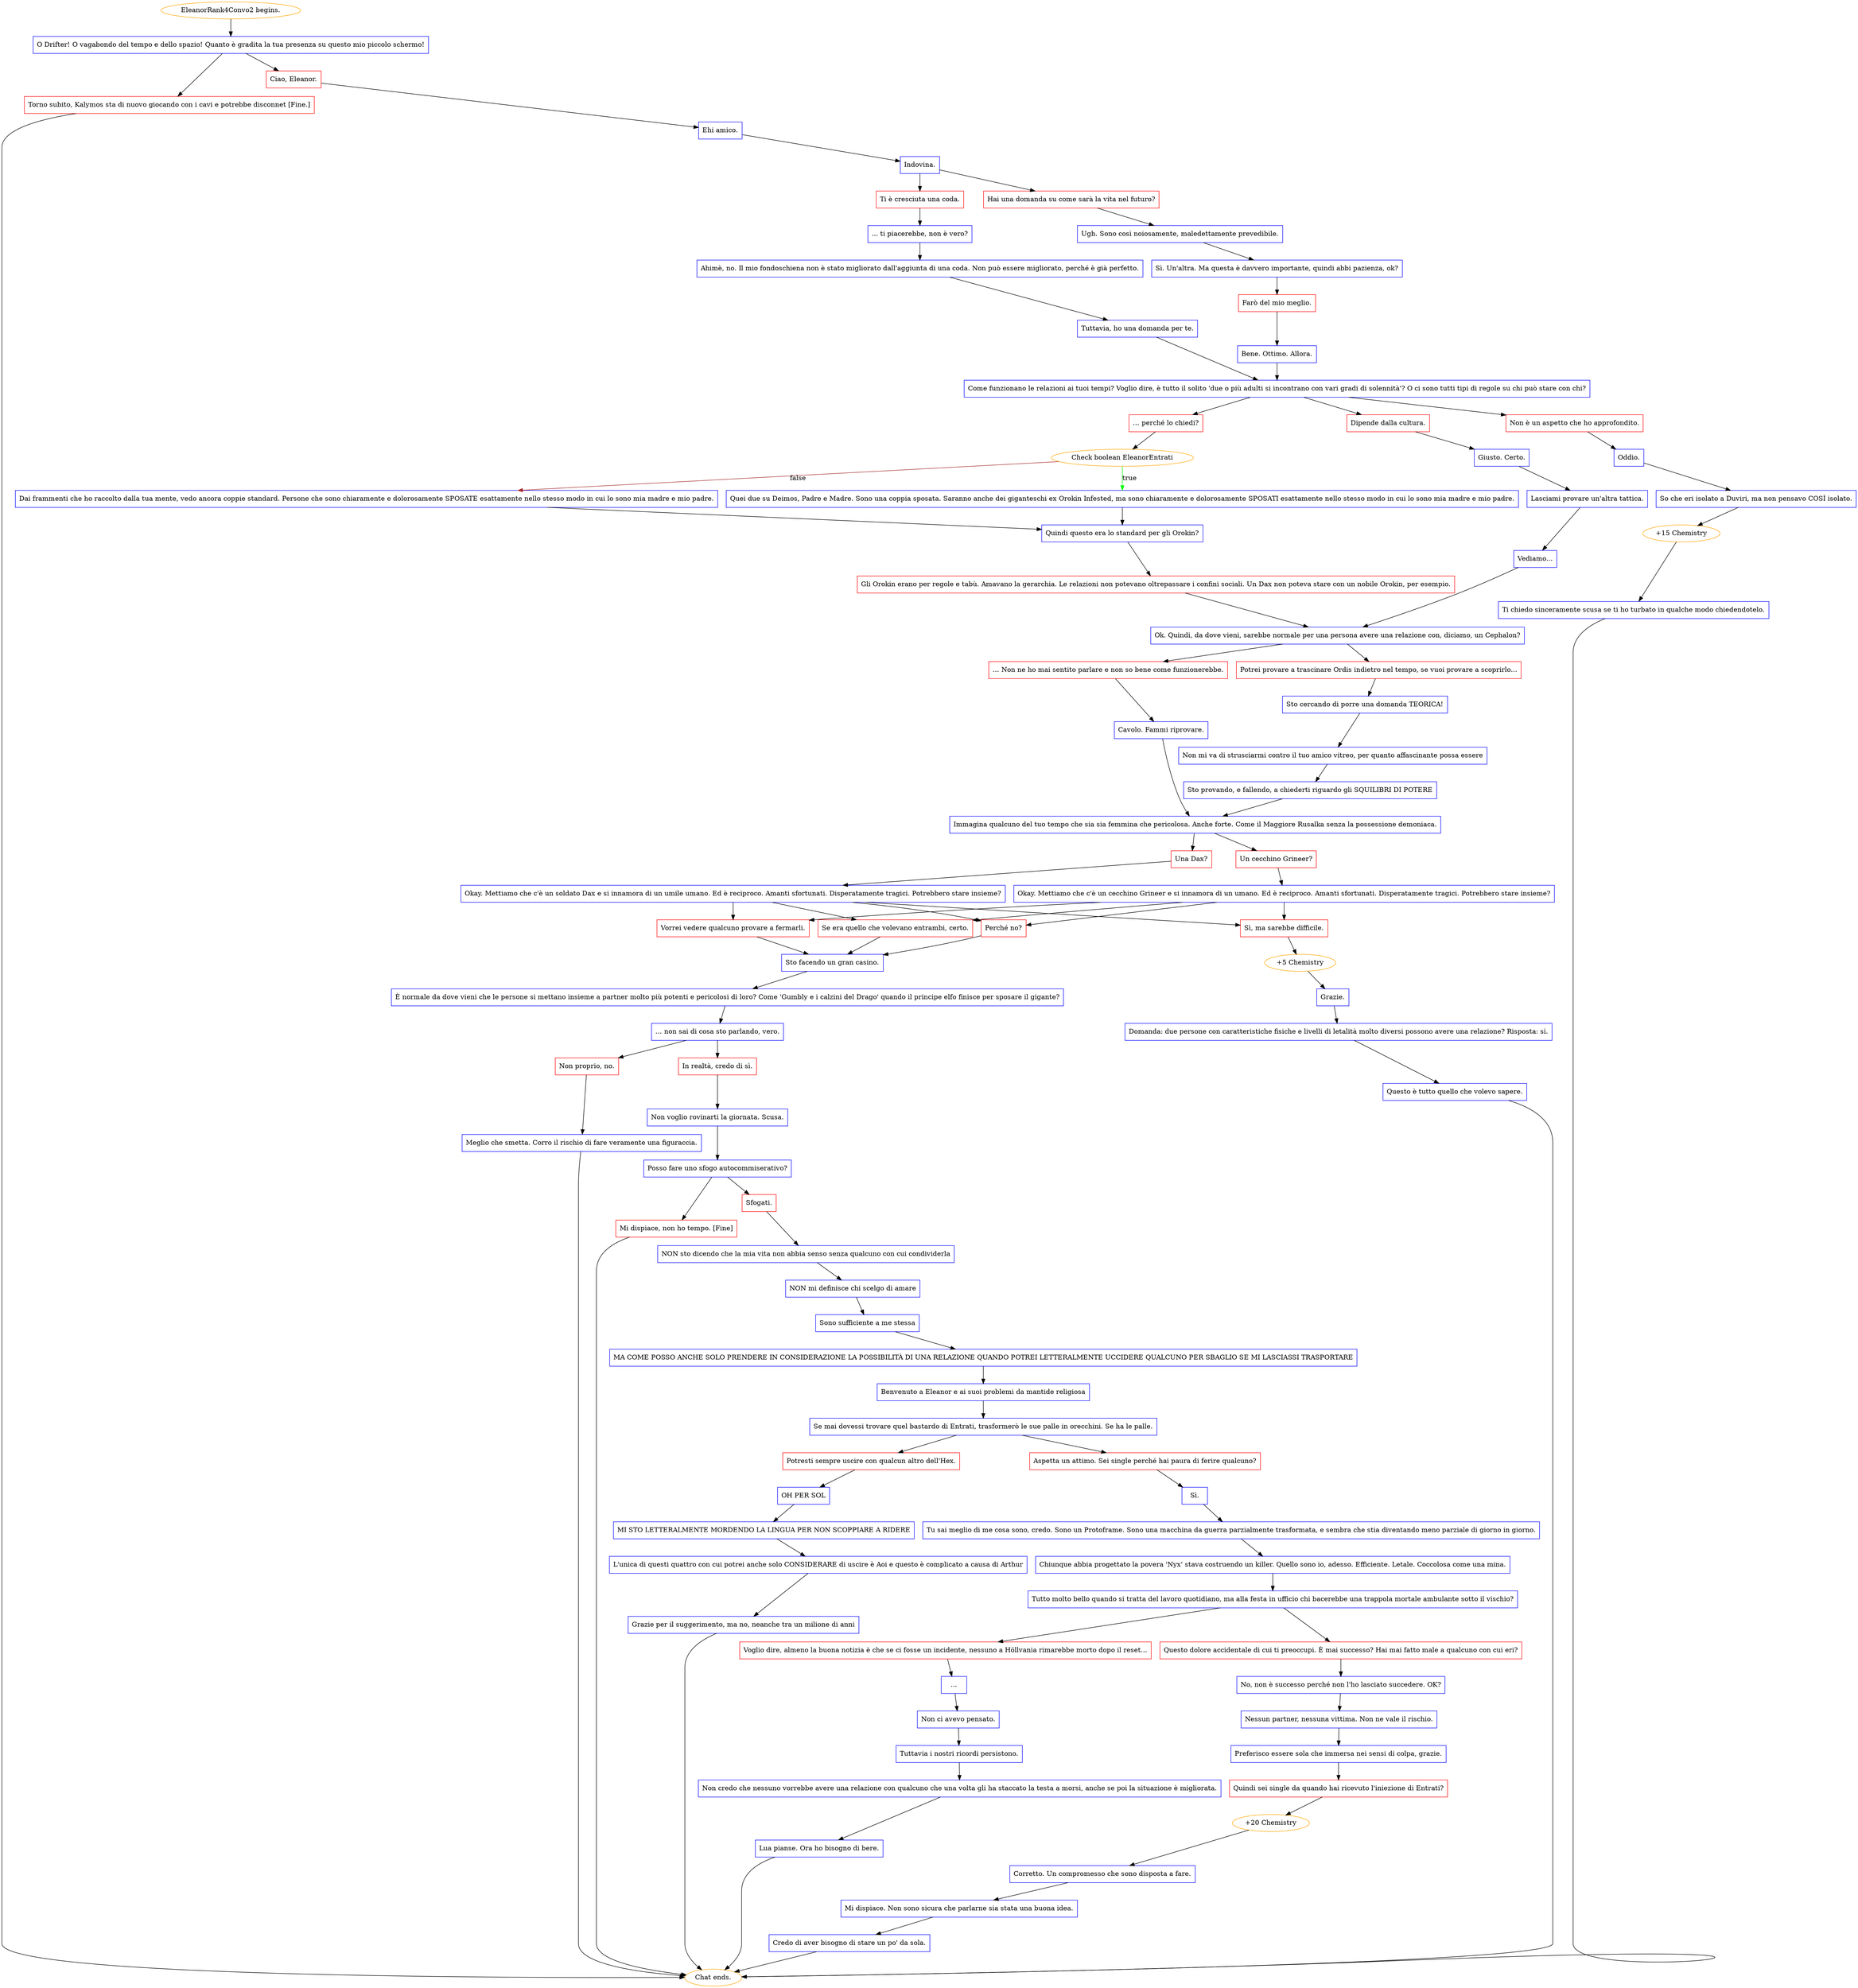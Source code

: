 digraph {
	"EleanorRank4Convo2 begins." [color=orange];
		"EleanorRank4Convo2 begins." -> j2662520927;
	j2662520927 [label="O Drifter! O vagabondo del tempo e dello spazio! Quanto è gradita la tua presenza su questo mio piccolo schermo!",shape=box,color=blue];
		j2662520927 -> j2322070546;
		j2662520927 -> j4036722784;
	j2322070546 [label="Ciao, Eleanor.",shape=box,color=red];
		j2322070546 -> j1704364340;
	j4036722784 [label="Torno subito, Kalymos sta di nuovo giocando con i cavi e potrebbe disconnet [Fine.]",shape=box,color=red];
		j4036722784 -> "Chat ends.";
	j1704364340 [label="Ehi amico.",shape=box,color=blue];
		j1704364340 -> j2017944510;
	"Chat ends." [color=orange];
	j2017944510 [label="Indovina.",shape=box,color=blue];
		j2017944510 -> j3909508265;
		j2017944510 -> j1242896542;
	j3909508265 [label="Hai una domanda su come sarà la vita nel futuro?",shape=box,color=red];
		j3909508265 -> j3116054788;
	j1242896542 [label="Ti è cresciuta una coda.",shape=box,color=red];
		j1242896542 -> j937119902;
	j3116054788 [label="Ugh. Sono così noiosamente, maledettamente prevedibile.",shape=box,color=blue];
		j3116054788 -> j2352501999;
	j937119902 [label="... ti piacerebbe, non è vero?",shape=box,color=blue];
		j937119902 -> j500980804;
	j2352501999 [label="Sì. Un'altra. Ma questa è davvero importante, quindi abbi pazienza, ok?",shape=box,color=blue];
		j2352501999 -> j2322434505;
	j500980804 [label="Ahimè, no. Il mio fondoschiena non è stato migliorato dall'aggiunta di una coda. Non può essere migliorato, perché è già perfetto.",shape=box,color=blue];
		j500980804 -> j410809271;
	j2322434505 [label="Farò del mio meglio.",shape=box,color=red];
		j2322434505 -> j2361111080;
	j410809271 [label="Tuttavia, ho una domanda per te.",shape=box,color=blue];
		j410809271 -> j728750444;
	j2361111080 [label="Bene. Ottimo. Allora.",shape=box,color=blue];
		j2361111080 -> j728750444;
	j728750444 [label="Come funzionano le relazioni ai tuoi tempi? Voglio dire, è tutto il solito 'due o più adulti si incontrano con vari gradi di solennità'? O ci sono tutti tipi di regole su chi può stare con chi?",shape=box,color=blue];
		j728750444 -> j3867825110;
		j728750444 -> j3469931772;
		j728750444 -> j1293866760;
	j3867825110 [label="Non è un aspetto che ho approfondito.",shape=box,color=red];
		j3867825110 -> j1819663909;
	j3469931772 [label="Dipende dalla cultura.",shape=box,color=red];
		j3469931772 -> j3334977924;
	j1293866760 [label="… perché lo chiedi?",shape=box,color=red];
		j1293866760 -> j614221672;
	j1819663909 [label="Oddio.",shape=box,color=blue];
		j1819663909 -> j2896117198;
	j3334977924 [label="Giusto. Certo.",shape=box,color=blue];
		j3334977924 -> j2273118452;
	j614221672 [label="Check boolean EleanorEntrati",color=orange];
		j614221672 -> j2198361766 [label=true,color=green];
		j614221672 -> j3615439893 [label=false,color=brown];
	j2896117198 [label="So che eri isolato a Duviri, ma non pensavo COSÌ isolato.",shape=box,color=blue];
		j2896117198 -> j657094657;
	j2273118452 [label="Lasciami provare un'altra tattica.",shape=box,color=blue];
		j2273118452 -> j316476302;
	j2198361766 [label="Quei due su Deimos, Padre e Madre. Sono una coppia sposata. Saranno anche dei giganteschi ex Orokin Infested, ma sono chiaramente e dolorosamente SPOSATI esattamente nello stesso modo in cui lo sono mia madre e mio padre.",shape=box,color=blue];
		j2198361766 -> j39374122;
	j3615439893 [label="Dai frammenti che ho raccolto dalla tua mente, vedo ancora coppie standard. Persone che sono chiaramente e dolorosamente SPOSATE esattamente nello stesso modo in cui lo sono mia madre e mio padre.",shape=box,color=blue];
		j3615439893 -> j39374122;
	j657094657 [label="+15 Chemistry",color=orange];
		j657094657 -> j2895551771;
	j316476302 [label="Vediamo...",shape=box,color=blue];
		j316476302 -> j4253358150;
	j39374122 [label="Quindi questo era lo standard per gli Orokin?",shape=box,color=blue];
		j39374122 -> j3821269683;
	j2895551771 [label="Ti chiedo sinceramente scusa se ti ho turbato in qualche modo chiedendotelo.",shape=box,color=blue];
		j2895551771 -> "Chat ends.";
	j4253358150 [label="Ok. Quindi, da dove vieni, sarebbe normale per una persona avere una relazione con, diciamo, un Cephalon?",shape=box,color=blue];
		j4253358150 -> j129074768;
		j4253358150 -> j2573629557;
	j3821269683 [label="Gli Orokin erano per regole e tabù. Amavano la gerarchia. Le relazioni non potevano oltrepassare i confini sociali. Un Dax non poteva stare con un nobile Orokin, per esempio.",shape=box,color=red];
		j3821269683 -> j4253358150;
	j129074768 [label="Potrei provare a trascinare Ordis indietro nel tempo, se vuoi provare a scoprirlo...",shape=box,color=red];
		j129074768 -> j2484160370;
	j2573629557 [label="… Non ne ho mai sentito parlare e non so bene come funzionerebbe.",shape=box,color=red];
		j2573629557 -> j2870638624;
	j2484160370 [label="Sto cercando di porre una domanda TEORICA!",shape=box,color=blue];
		j2484160370 -> j3334522457;
	j2870638624 [label="Cavolo. Fammi riprovare.",shape=box,color=blue];
		j2870638624 -> j2683214599;
	j3334522457 [label="Non mi va di strusciarmi contro il tuo amico vitreo, per quanto affascinante possa essere",shape=box,color=blue];
		j3334522457 -> j4073835407;
	j2683214599 [label="Immagina qualcuno del tuo tempo che sia sia femmina che pericolosa. Anche forte. Come il Maggiore Rusalka senza la possessione demoniaca.",shape=box,color=blue];
		j2683214599 -> j984873371;
		j2683214599 -> j1667040877;
	j4073835407 [label="Sto provando, e fallendo, a chiederti riguardo gli SQUILIBRI DI POTERE",shape=box,color=blue];
		j4073835407 -> j2683214599;
	j984873371 [label="Un cecchino Grineer?",shape=box,color=red];
		j984873371 -> j1473516861;
	j1667040877 [label="Una Dax?",shape=box,color=red];
		j1667040877 -> j445979126;
	j1473516861 [label="Okay. Mettiamo che c'è un cecchino Grineer e si innamora di un umano. Ed è reciproco. Amanti sfortunati. Disperatamente tragici. Potrebbero stare insieme?",shape=box,color=blue];
		j1473516861 -> j294709515;
		j1473516861 -> j1756702917;
		j1473516861 -> j391291837;
		j1473516861 -> j3604473825;
	j445979126 [label="Okay. Mettiamo che c'è un soldato Dax e si innamora di un umile umano. Ed è reciproco. Amanti sfortunati. Disperatamente tragici. Potrebbero stare insieme?",shape=box,color=blue];
		j445979126 -> j294709515;
		j445979126 -> j1756702917;
		j445979126 -> j391291837;
		j445979126 -> j3604473825;
	j294709515 [label="Se era quello che volevano entrambi, certo.",shape=box,color=red];
		j294709515 -> j3197097585;
	j1756702917 [label="Perché no?",shape=box,color=red];
		j1756702917 -> j3197097585;
	j391291837 [label="Vorrei vedere qualcuno provare a fermarli.",shape=box,color=red];
		j391291837 -> j3197097585;
	j3604473825 [label="Sì, ma sarebbe difficile.",shape=box,color=red];
		j3604473825 -> j990391317;
	j3197097585 [label="Sto facendo un gran casino.",shape=box,color=blue];
		j3197097585 -> j3105942997;
	j990391317 [label="+5 Chemistry",color=orange];
		j990391317 -> j4111265353;
	j3105942997 [label="È normale da dove vieni che le persone si mettano insieme a partner molto più potenti e pericolosi di loro? Come 'Gumbly e i calzini del Drago' quando il principe elfo finisce per sposare il gigante?",shape=box,color=blue];
		j3105942997 -> j1435733815;
	j4111265353 [label="Grazie.",shape=box,color=blue];
		j4111265353 -> j1186218925;
	j1435733815 [label="… non sai di cosa sto parlando, vero.",shape=box,color=blue];
		j1435733815 -> j3622560529;
		j1435733815 -> j476838066;
	j1186218925 [label="Domanda: due persone con caratteristiche fisiche e livelli di letalità molto diversi possono avere una relazione? Risposta: sì.",shape=box,color=blue];
		j1186218925 -> j3123902733;
	j3622560529 [label="In realtà, credo di sì.",shape=box,color=red];
		j3622560529 -> j3292825733;
	j476838066 [label="Non proprio, no.",shape=box,color=red];
		j476838066 -> j4212743845;
	j3123902733 [label="Questo è tutto quello che volevo sapere.",shape=box,color=blue];
		j3123902733 -> "Chat ends.";
	j3292825733 [label="Non voglio rovinarti la giornata. Scusa.",shape=box,color=blue];
		j3292825733 -> j600987517;
	j4212743845 [label="Meglio che smetta. Corro il rischio di fare veramente una figuraccia.",shape=box,color=blue];
		j4212743845 -> "Chat ends.";
	j600987517 [label="Posso fare uno sfogo autocommiserativo?",shape=box,color=blue];
		j600987517 -> j1673175363;
		j600987517 -> j246815070;
	j1673175363 [label="Sfogati.",shape=box,color=red];
		j1673175363 -> j1579674597;
	j246815070 [label="Mi dispiace, non ho tempo. [Fine]",shape=box,color=red];
		j246815070 -> "Chat ends.";
	j1579674597 [label="NON sto dicendo che la mia vita non abbia senso senza qualcuno con cui condividerla",shape=box,color=blue];
		j1579674597 -> j1416396628;
	j1416396628 [label="NON mi definisce chi scelgo di amare",shape=box,color=blue];
		j1416396628 -> j1535161038;
	j1535161038 [label="Sono sufficiente a me stessa",shape=box,color=blue];
		j1535161038 -> j881177171;
	j881177171 [label="MA COME POSSO ANCHE SOLO PRENDERE IN CONSIDERAZIONE LA POSSIBILITÀ DI UNA RELAZIONE QUANDO POTREI LETTERALMENTE UCCIDERE QUALCUNO PER SBAGLIO SE MI LASCIASSI TRASPORTARE",shape=box,color=blue];
		j881177171 -> j2363606239;
	j2363606239 [label="Benvenuto a Eleanor e ai suoi problemi da mantide religiosa",shape=box,color=blue];
		j2363606239 -> j1985828559;
	j1985828559 [label="Se mai dovessi trovare quel bastardo di Entrati, trasformerò le sue palle in orecchini. Se ha le palle.",shape=box,color=blue];
		j1985828559 -> j3528326716;
		j1985828559 -> j1525991118;
	j3528326716 [label="Potresti sempre uscire con qualcun altro dell'Hex.",shape=box,color=red];
		j3528326716 -> j26330412;
	j1525991118 [label="Aspetta un attimo. Sei single perché hai paura di ferire qualcuno?",shape=box,color=red];
		j1525991118 -> j516892323;
	j26330412 [label="OH PER SOL",shape=box,color=blue];
		j26330412 -> j2741474987;
	j516892323 [label="Sì.",shape=box,color=blue];
		j516892323 -> j458080183;
	j2741474987 [label="MI STO LETTERALMENTE MORDENDO LA LINGUA PER NON SCOPPIARE A RIDERE",shape=box,color=blue];
		j2741474987 -> j1443470330;
	j458080183 [label="Tu sai meglio di me cosa sono, credo. Sono un Protoframe. Sono una macchina da guerra parzialmente trasformata, e sembra che stia diventando meno parziale di giorno in giorno.",shape=box,color=blue];
		j458080183 -> j4264199797;
	j1443470330 [label="L'unica di questi quattro con cui potrei anche solo CONSIDERARE di uscire è Aoi e questo è complicato a causa di Arthur",shape=box,color=blue];
		j1443470330 -> j2477563374;
	j4264199797 [label="Chiunque abbia progettato la povera 'Nyx' stava costruendo un killer. Quello sono io, adesso. Efficiente. Letale. Coccolosa come una mina.",shape=box,color=blue];
		j4264199797 -> j548616508;
	j2477563374 [label="Grazie per il suggerimento, ma no, neanche tra un milione di anni",shape=box,color=blue];
		j2477563374 -> "Chat ends.";
	j548616508 [label="Tutto molto bello quando si tratta del lavoro quotidiano, ma alla festa in ufficio chi bacerebbe una trappola mortale ambulante sotto il vischio?",shape=box,color=blue];
		j548616508 -> j3698644047;
		j548616508 -> j1381287733;
	j3698644047 [label="Questo dolore accidentale di cui ti preoccupi. È mai successo? Hai mai fatto male a qualcuno con cui eri?",shape=box,color=red];
		j3698644047 -> j215244573;
	j1381287733 [label="Voglio dire, almeno la buona notizia è che se ci fosse un incidente, nessuno a Höllvania rimarebbe morto dopo il reset...",shape=box,color=red];
		j1381287733 -> j1655742972;
	j215244573 [label="No, non è successo perché non l'ho lasciato succedere. OK?",shape=box,color=blue];
		j215244573 -> j3997477528;
	j1655742972 [label="...",shape=box,color=blue];
		j1655742972 -> j3423442389;
	j3997477528 [label="Nessun partner, nessuna vittima. Non ne vale il rischio.",shape=box,color=blue];
		j3997477528 -> j3443756384;
	j3423442389 [label="Non ci avevo pensato.",shape=box,color=blue];
		j3423442389 -> j2915633914;
	j3443756384 [label="Preferisco essere sola che immersa nei sensi di colpa, grazie.",shape=box,color=blue];
		j3443756384 -> j870184992;
	j2915633914 [label="Tuttavia i nostri ricordi persistono.",shape=box,color=blue];
		j2915633914 -> j3871467896;
	j870184992 [label="Quindi sei single da quando hai ricevuto l'iniezione di Entrati?",shape=box,color=red];
		j870184992 -> j1281185383;
	j3871467896 [label="Non credo che nessuno vorrebbe avere una relazione con qualcuno che una volta gli ha staccato la testa a morsi, anche se poi la situazione è migliorata.",shape=box,color=blue];
		j3871467896 -> j822862497;
	j1281185383 [label="+20 Chemistry",color=orange];
		j1281185383 -> j345645518;
	j822862497 [label="Lua pianse. Ora ho bisogno di bere.",shape=box,color=blue];
		j822862497 -> "Chat ends.";
	j345645518 [label="Corretto. Un compromesso che sono disposta a fare.",shape=box,color=blue];
		j345645518 -> j3869198846;
	j3869198846 [label="Mi dispiace. Non sono sicura che parlarne sia stata una buona idea.",shape=box,color=blue];
		j3869198846 -> j3675082719;
	j3675082719 [label="Credo di aver bisogno di stare un po' da sola.",shape=box,color=blue];
		j3675082719 -> "Chat ends.";
}